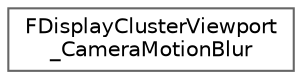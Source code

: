 digraph "Graphical Class Hierarchy"
{
 // INTERACTIVE_SVG=YES
 // LATEX_PDF_SIZE
  bgcolor="transparent";
  edge [fontname=Helvetica,fontsize=10,labelfontname=Helvetica,labelfontsize=10];
  node [fontname=Helvetica,fontsize=10,shape=box,height=0.2,width=0.4];
  rankdir="LR";
  Node0 [id="Node000000",label="FDisplayClusterViewport\l_CameraMotionBlur",height=0.2,width=0.4,color="grey40", fillcolor="white", style="filled",URL="$d4/d0d/structFDisplayClusterViewport__CameraMotionBlur.html",tooltip="Settings for the CameraMotion blur."];
}
